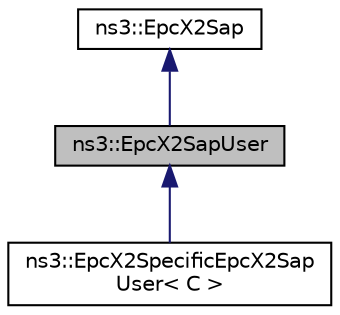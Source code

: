 digraph "ns3::EpcX2SapUser"
{
 // LATEX_PDF_SIZE
  edge [fontname="Helvetica",fontsize="10",labelfontname="Helvetica",labelfontsize="10"];
  node [fontname="Helvetica",fontsize="10",shape=record];
  Node1 [label="ns3::EpcX2SapUser",height=0.2,width=0.4,color="black", fillcolor="grey75", style="filled", fontcolor="black",tooltip="These service primitives of this part of the X2 SAP are provided by the RRC entity and issued by the ..."];
  Node2 -> Node1 [dir="back",color="midnightblue",fontsize="10",style="solid",fontname="Helvetica"];
  Node2 [label="ns3::EpcX2Sap",height=0.2,width=0.4,color="black", fillcolor="white", style="filled",URL="$classns3_1_1_epc_x2_sap.html",tooltip="The X2 SAP defines the service between the X2 entity and the RRC entity."];
  Node1 -> Node3 [dir="back",color="midnightblue",fontsize="10",style="solid",fontname="Helvetica"];
  Node3 [label="ns3::EpcX2SpecificEpcX2Sap\lUser\< C \>",height=0.2,width=0.4,color="black", fillcolor="white", style="filled",URL="$classns3_1_1_epc_x2_specific_epc_x2_sap_user.html",tooltip="EpcX2SpecificEpcX2SapUser."];
}

